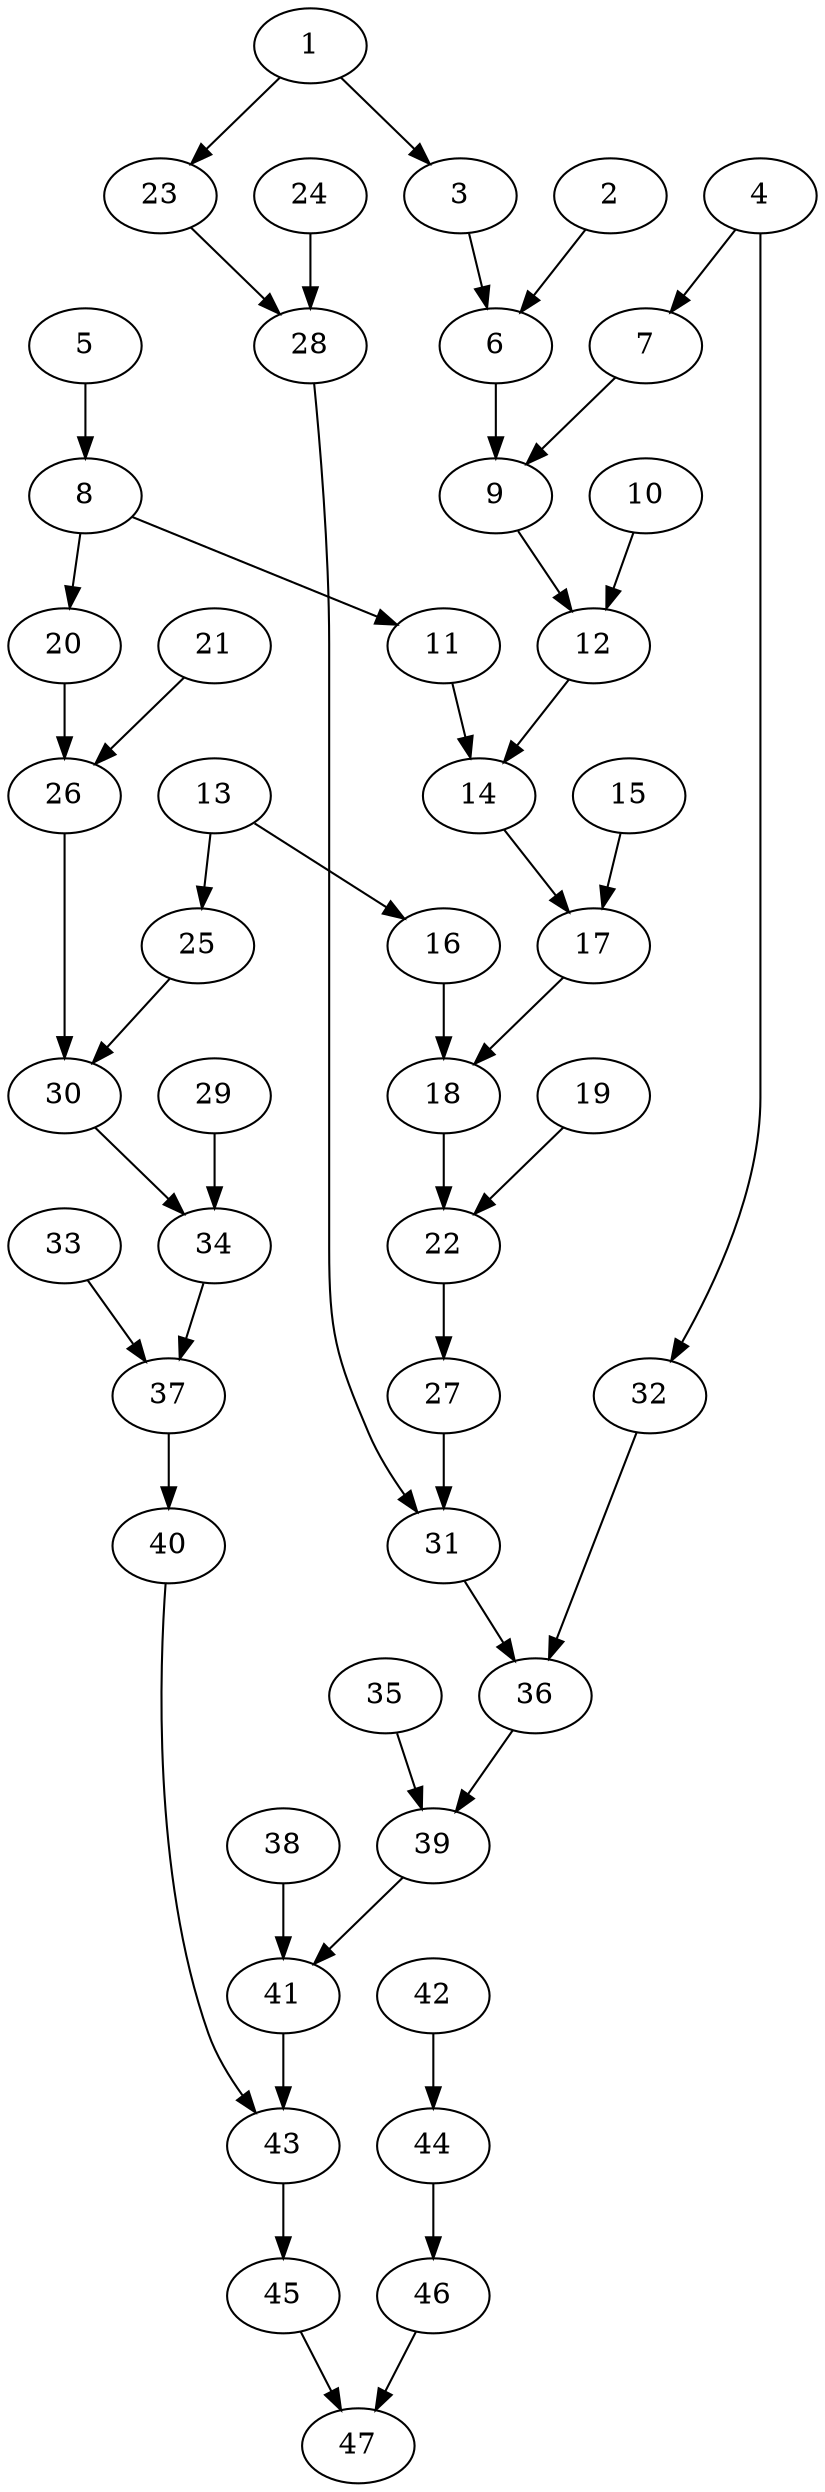 strict digraph  {
1;
3;
23;
2;
6;
4;
7;
32;
5;
8;
9;
11;
20;
12;
10;
14;
13;
16;
25;
17;
15;
18;
22;
19;
26;
21;
27;
28;
24;
30;
31;
29;
34;
36;
33;
37;
35;
39;
40;
38;
41;
43;
42;
44;
45;
46;
47;
1 -> 3;
1 -> 23;
3 -> 6;
23 -> 28;
2 -> 6;
6 -> 9;
4 -> 7;
4 -> 32;
7 -> 9;
32 -> 36;
5 -> 8;
8 -> 11;
8 -> 20;
9 -> 12;
11 -> 14;
20 -> 26;
12 -> 14;
10 -> 12;
14 -> 17;
13 -> 16;
13 -> 25;
16 -> 18;
25 -> 30;
17 -> 18;
15 -> 17;
18 -> 22;
22 -> 27;
19 -> 22;
26 -> 30;
21 -> 26;
27 -> 31;
28 -> 31;
24 -> 28;
30 -> 34;
31 -> 36;
29 -> 34;
34 -> 37;
36 -> 39;
33 -> 37;
37 -> 40;
35 -> 39;
39 -> 41;
40 -> 43;
38 -> 41;
41 -> 43;
43 -> 45;
42 -> 44;
44 -> 46;
45 -> 47;
46 -> 47;
}
